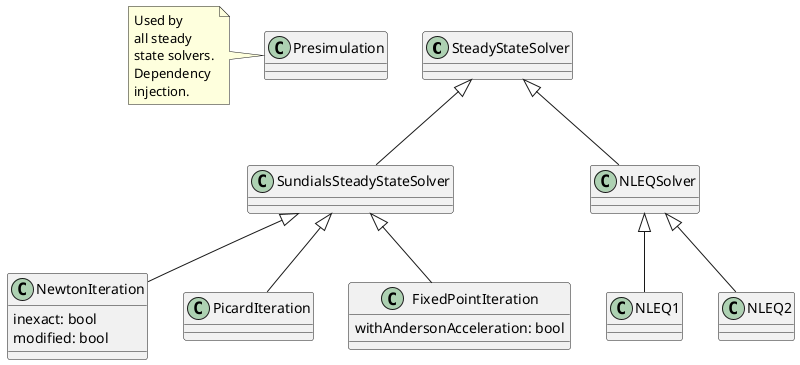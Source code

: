 @startuml
'https://plantuml.com/class-diagram


class SteadyStateSolver

class SundialsSteadyStateSolver

SteadyStateSolver <|-- SundialsSteadyStateSolver

class NLEQSolver

SteadyStateSolver <|-- NLEQSolver

class NLEQ1

class NLEQ2

NLEQSolver <|-- NLEQ1
NLEQSolver <|-- NLEQ2

class NewtonIteration {
    inexact: bool
    modified: bool
}

class PicardIteration

class FixedPointIteration {
    withAndersonAcceleration: bool
}

SundialsSteadyStateSolver <|-- NewtonIteration
SundialsSteadyStateSolver <|-- PicardIteration
SundialsSteadyStateSolver <|-- FixedPointIteration


class Presimulation

note left of Presimulation{
    Used by
    all steady
    state solvers.
    Dependency
    injection.
}









@enduml